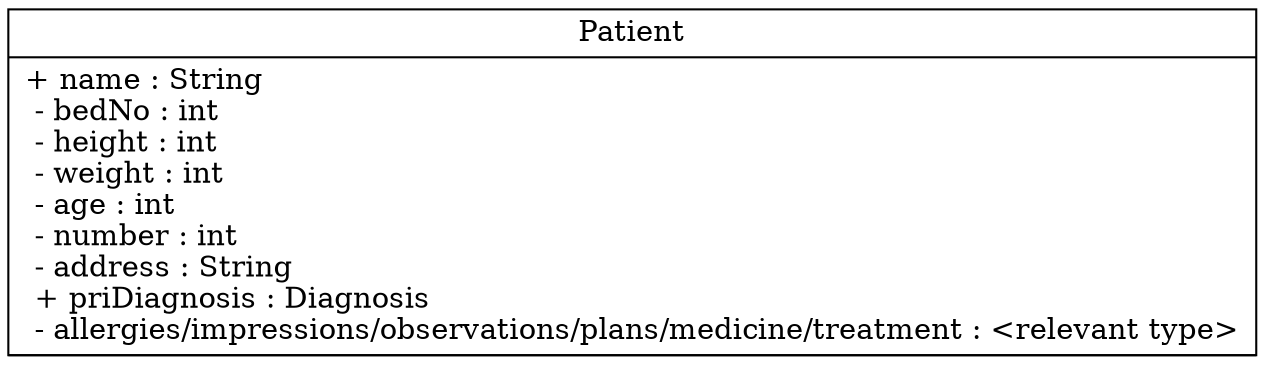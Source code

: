 digraph main {

  graph [
    splines = ortho
  ]

  node [
    shape = "record"
  ]

  //data indexed by integers for quick, unambiguous access
  //separately provide the ability to search by various fields
  //toString() for data format
  //toDataString() for display format (GUI)
  Patient [
    label = "{Patient
    |+ name : String\l
    - bedNo : int\l
    - height : int\l
    - weight : int\l
    - age : int\l
    - number : int\l
    - address : String\l
    + priDiagnosis : Diagnosis\l
    - allergies/impressions/observations/plans/medicine/treatment : \<relevant type\>\l
    |+ discharge() : void\l
    + addNew<impression, diagnosis etc.>() : void\l
    + toString() : String\l
    + toDisplayString() : String\l
    \<a bunch of other functions to operate on the above private data structures\>
    }"
  ]

  //references

  edge [
    arrowhead = "vee"
  ]

  //subclass relations

  edge [
    arrowhead = "empty"
  ]
}
